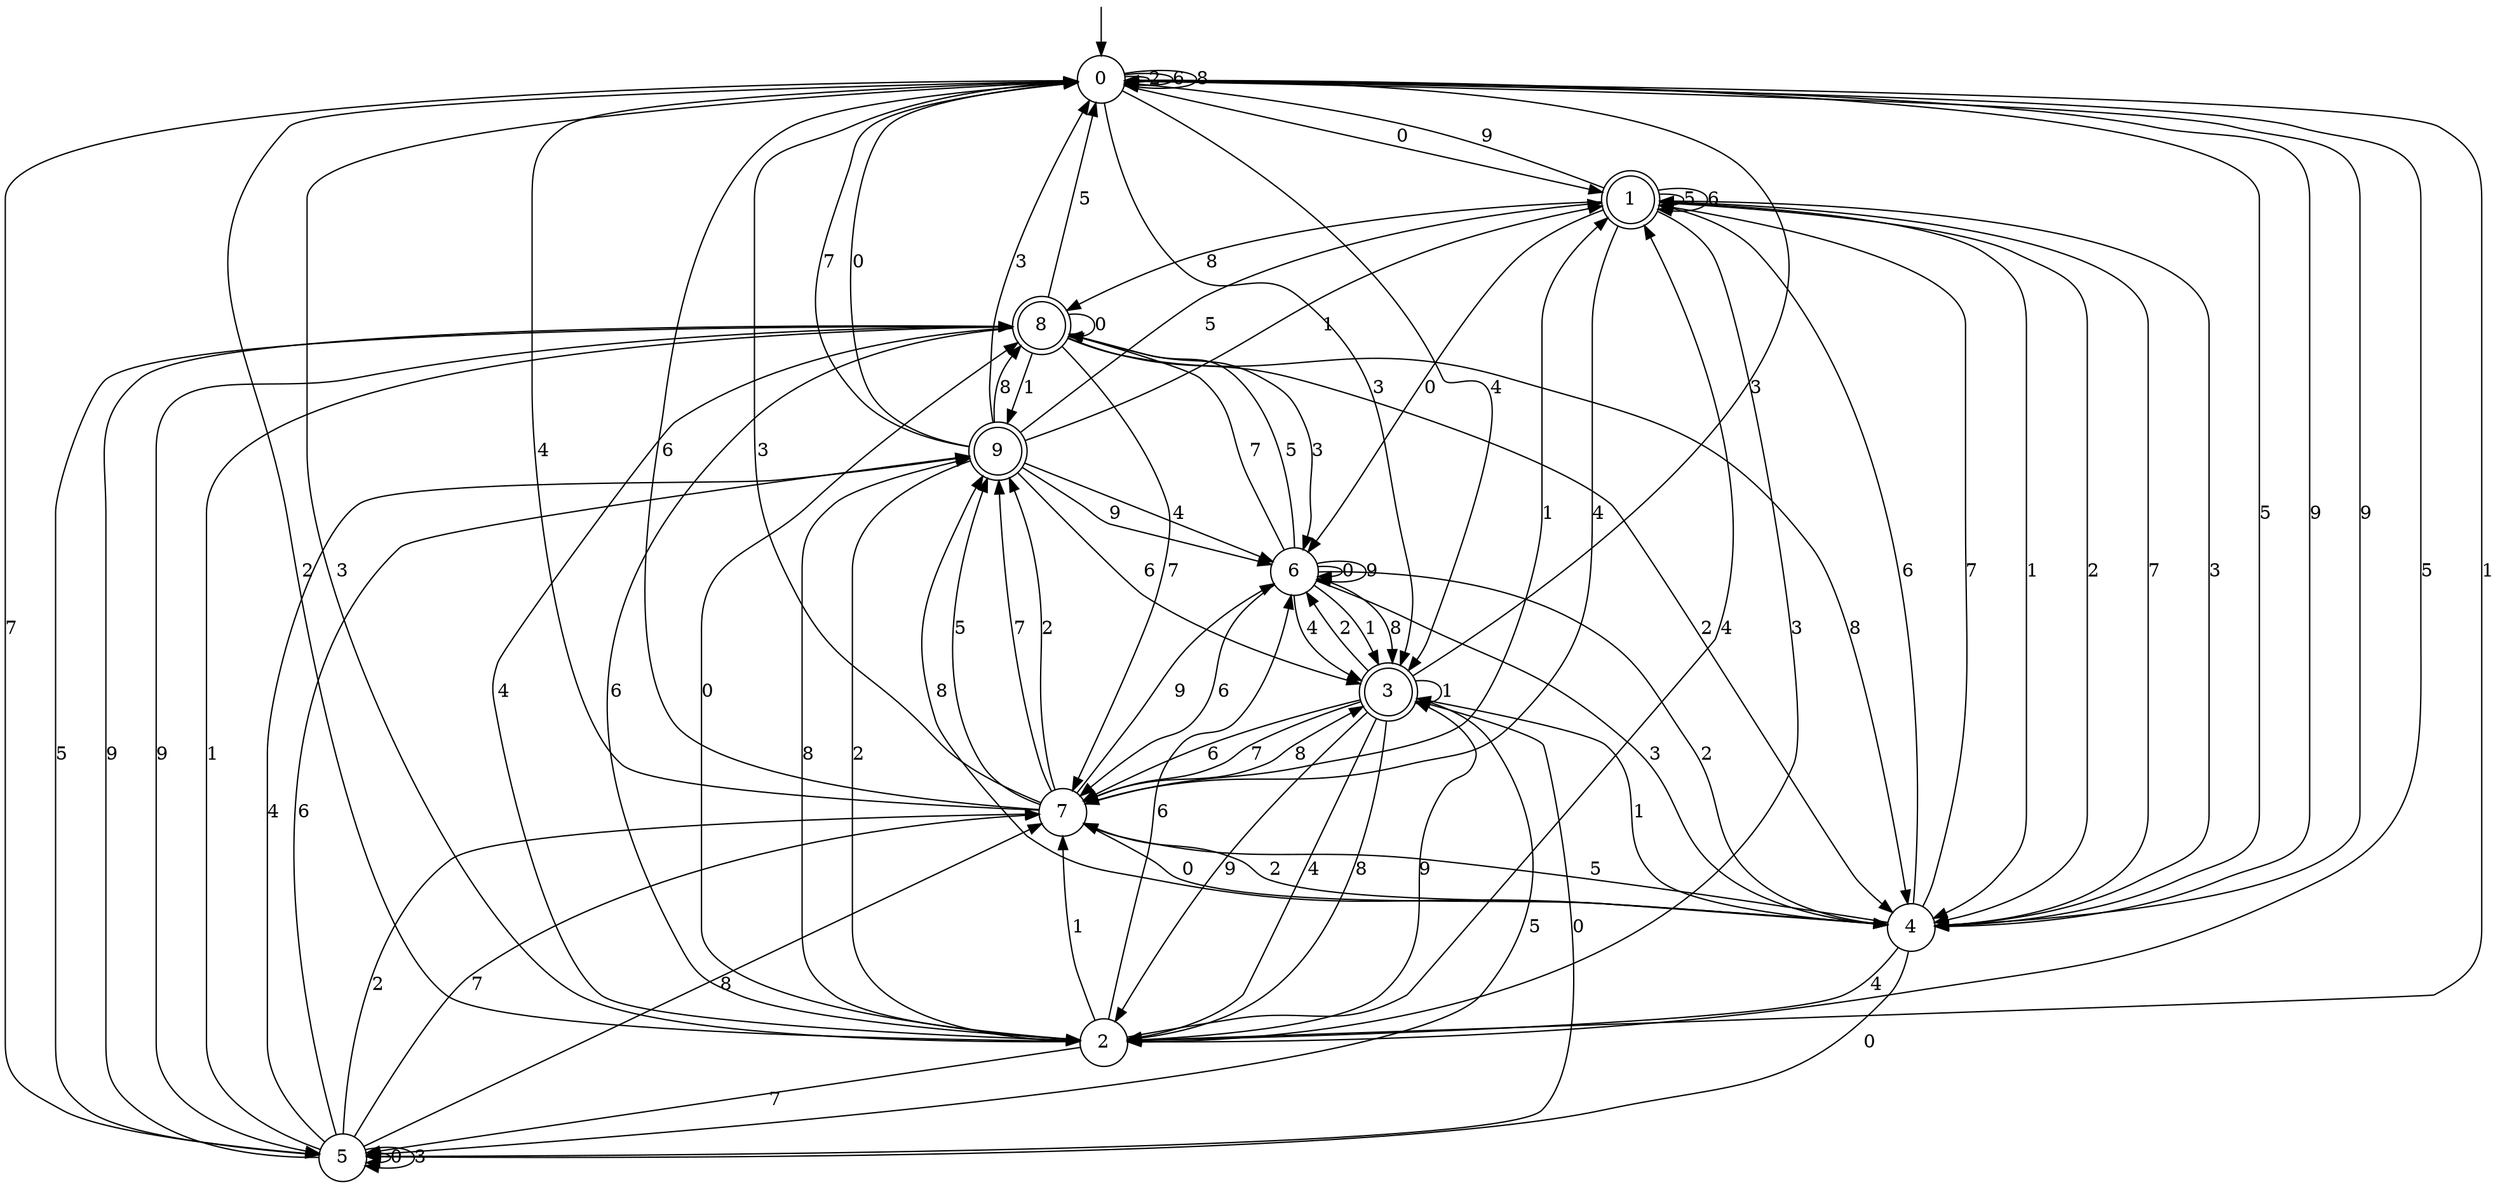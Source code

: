 digraph g {

	s0 [shape="circle" label="0"];
	s1 [shape="doublecircle" label="1"];
	s2 [shape="circle" label="2"];
	s3 [shape="doublecircle" label="3"];
	s4 [shape="circle" label="4"];
	s5 [shape="circle" label="5"];
	s6 [shape="circle" label="6"];
	s7 [shape="circle" label="7"];
	s8 [shape="doublecircle" label="8"];
	s9 [shape="doublecircle" label="9"];
	s0 -> s1 [label="0"];
	s0 -> s2 [label="1"];
	s0 -> s0 [label="2"];
	s0 -> s3 [label="3"];
	s0 -> s3 [label="4"];
	s0 -> s4 [label="5"];
	s0 -> s0 [label="6"];
	s0 -> s5 [label="7"];
	s0 -> s0 [label="8"];
	s0 -> s4 [label="9"];
	s1 -> s6 [label="0"];
	s1 -> s4 [label="1"];
	s1 -> s4 [label="2"];
	s1 -> s2 [label="3"];
	s1 -> s7 [label="4"];
	s1 -> s1 [label="5"];
	s1 -> s1 [label="6"];
	s1 -> s4 [label="7"];
	s1 -> s8 [label="8"];
	s1 -> s0 [label="9"];
	s2 -> s8 [label="0"];
	s2 -> s7 [label="1"];
	s2 -> s0 [label="2"];
	s2 -> s0 [label="3"];
	s2 -> s1 [label="4"];
	s2 -> s0 [label="5"];
	s2 -> s6 [label="6"];
	s2 -> s5 [label="7"];
	s2 -> s9 [label="8"];
	s2 -> s3 [label="9"];
	s3 -> s5 [label="0"];
	s3 -> s3 [label="1"];
	s3 -> s6 [label="2"];
	s3 -> s0 [label="3"];
	s3 -> s2 [label="4"];
	s3 -> s5 [label="5"];
	s3 -> s7 [label="6"];
	s3 -> s7 [label="7"];
	s3 -> s2 [label="8"];
	s3 -> s2 [label="9"];
	s4 -> s5 [label="0"];
	s4 -> s3 [label="1"];
	s4 -> s7 [label="2"];
	s4 -> s1 [label="3"];
	s4 -> s2 [label="4"];
	s4 -> s7 [label="5"];
	s4 -> s1 [label="6"];
	s4 -> s1 [label="7"];
	s4 -> s9 [label="8"];
	s4 -> s0 [label="9"];
	s5 -> s5 [label="0"];
	s5 -> s8 [label="1"];
	s5 -> s7 [label="2"];
	s5 -> s5 [label="3"];
	s5 -> s9 [label="4"];
	s5 -> s8 [label="5"];
	s5 -> s9 [label="6"];
	s5 -> s7 [label="7"];
	s5 -> s7 [label="8"];
	s5 -> s8 [label="9"];
	s6 -> s6 [label="0"];
	s6 -> s3 [label="1"];
	s6 -> s4 [label="2"];
	s6 -> s4 [label="3"];
	s6 -> s3 [label="4"];
	s6 -> s8 [label="5"];
	s6 -> s7 [label="6"];
	s6 -> s8 [label="7"];
	s6 -> s3 [label="8"];
	s6 -> s6 [label="9"];
	s7 -> s4 [label="0"];
	s7 -> s1 [label="1"];
	s7 -> s9 [label="2"];
	s7 -> s0 [label="3"];
	s7 -> s0 [label="4"];
	s7 -> s9 [label="5"];
	s7 -> s0 [label="6"];
	s7 -> s9 [label="7"];
	s7 -> s3 [label="8"];
	s7 -> s6 [label="9"];
	s8 -> s8 [label="0"];
	s8 -> s9 [label="1"];
	s8 -> s4 [label="2"];
	s8 -> s6 [label="3"];
	s8 -> s2 [label="4"];
	s8 -> s0 [label="5"];
	s8 -> s2 [label="6"];
	s8 -> s7 [label="7"];
	s8 -> s4 [label="8"];
	s8 -> s5 [label="9"];
	s9 -> s0 [label="0"];
	s9 -> s1 [label="1"];
	s9 -> s2 [label="2"];
	s9 -> s0 [label="3"];
	s9 -> s6 [label="4"];
	s9 -> s1 [label="5"];
	s9 -> s3 [label="6"];
	s9 -> s0 [label="7"];
	s9 -> s8 [label="8"];
	s9 -> s6 [label="9"];

__start0 [label="" shape="none" width="0" height="0"];
__start0 -> s0;

}
